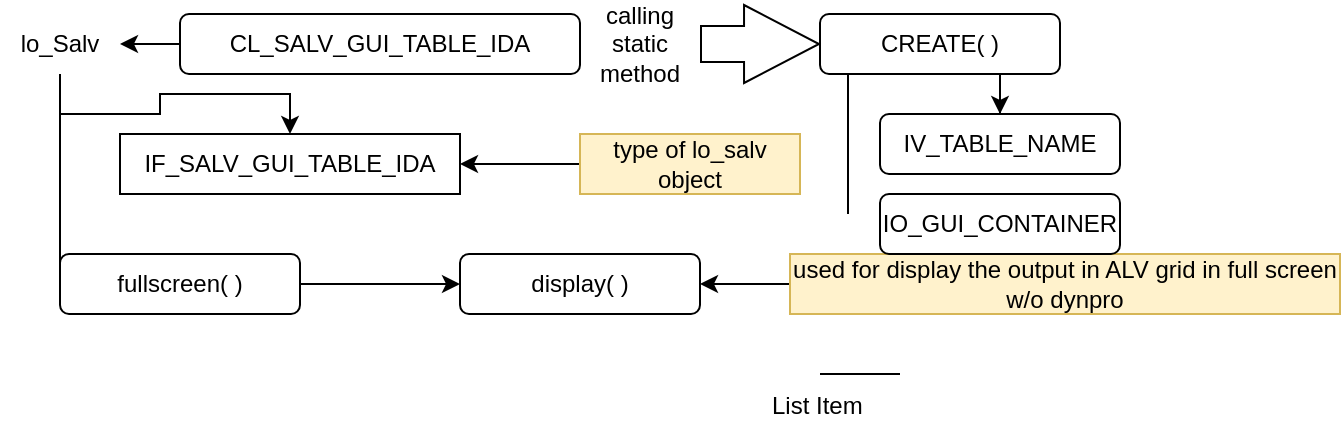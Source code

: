 <mxfile version="15.7.3" type="github"><diagram id="lVJFlKijpHYaryGFBIJL" name="Page-1"><mxGraphModel dx="868" dy="450" grid="1" gridSize="10" guides="1" tooltips="1" connect="1" arrows="1" fold="1" page="1" pageScale="1" pageWidth="850" pageHeight="1100" math="0" shadow="0"><root><mxCell id="0"/><mxCell id="1" parent="0"/><mxCell id="LoZQNVLKwPLqQVvthX5p-10" value="" style="edgeStyle=orthogonalEdgeStyle;rounded=0;orthogonalLoop=1;jettySize=auto;html=1;" parent="1" source="LoZQNVLKwPLqQVvthX5p-1" target="LoZQNVLKwPLqQVvthX5p-9" edge="1"><mxGeometry relative="1" as="geometry"/></mxCell><mxCell id="LoZQNVLKwPLqQVvthX5p-1" value="CL_SALV_GUI_TABLE_IDA" style="rounded=1;whiteSpace=wrap;html=1;" parent="1" vertex="1"><mxGeometry x="90" y="30" width="200" height="30" as="geometry"/></mxCell><mxCell id="LoZQNVLKwPLqQVvthX5p-8" value="" style="edgeStyle=orthogonalEdgeStyle;rounded=0;orthogonalLoop=1;jettySize=auto;html=1;exitX=0.75;exitY=1;exitDx=0;exitDy=0;" parent="1" source="LoZQNVLKwPLqQVvthX5p-2" target="LoZQNVLKwPLqQVvthX5p-7" edge="1"><mxGeometry relative="1" as="geometry"><mxPoint x="500" as="sourcePoint"/></mxGeometry></mxCell><mxCell id="LoZQNVLKwPLqQVvthX5p-2" value="CREATE( )" style="whiteSpace=wrap;html=1;rounded=1;" parent="1" vertex="1"><mxGeometry x="410" y="30" width="120" height="30" as="geometry"/></mxCell><mxCell id="LoZQNVLKwPLqQVvthX5p-4" value="" style="shape=flexArrow;endArrow=classic;html=1;rounded=0;endWidth=20;endSize=12.16;width=18;entryX=0;entryY=0.5;entryDx=0;entryDy=0;startArrow=none;" parent="1" source="LoZQNVLKwPLqQVvthX5p-5" target="LoZQNVLKwPLqQVvthX5p-2" edge="1"><mxGeometry width="50" height="50" relative="1" as="geometry"><mxPoint x="290" y="44.5" as="sourcePoint"/><mxPoint x="380" y="44.5" as="targetPoint"/><Array as="points"><mxPoint x="350" y="45"/></Array></mxGeometry></mxCell><mxCell id="LoZQNVLKwPLqQVvthX5p-5" value="calling static method" style="text;html=1;strokeColor=none;fillColor=none;align=center;verticalAlign=middle;whiteSpace=wrap;rounded=0;" parent="1" vertex="1"><mxGeometry x="290" y="30" width="60" height="30" as="geometry"/></mxCell><mxCell id="LoZQNVLKwPLqQVvthX5p-6" value="" style="shape=flexArrow;endArrow=none;html=1;rounded=0;endWidth=20;endSize=12.16;width=18;entryX=0;entryY=0.5;entryDx=0;entryDy=0;" parent="1" target="LoZQNVLKwPLqQVvthX5p-5" edge="1"><mxGeometry width="50" height="50" relative="1" as="geometry"><mxPoint x="290" y="44.5" as="sourcePoint"/><mxPoint x="410" y="45" as="targetPoint"/><Array as="points"/></mxGeometry></mxCell><mxCell id="LoZQNVLKwPLqQVvthX5p-7" value="IV_TABLE_NAME" style="whiteSpace=wrap;html=1;rounded=1;" parent="1" vertex="1"><mxGeometry x="440" y="80" width="120" height="30" as="geometry"/></mxCell><mxCell id="LoZQNVLKwPLqQVvthX5p-12" value="" style="edgeStyle=orthogonalEdgeStyle;rounded=0;orthogonalLoop=1;jettySize=auto;html=1;" parent="1" source="LoZQNVLKwPLqQVvthX5p-9" target="LoZQNVLKwPLqQVvthX5p-11" edge="1"><mxGeometry relative="1" as="geometry"/></mxCell><mxCell id="LoZQNVLKwPLqQVvthX5p-9" value="lo_Salv" style="text;html=1;strokeColor=none;fillColor=none;align=center;verticalAlign=middle;whiteSpace=wrap;rounded=0;" parent="1" vertex="1"><mxGeometry y="30" width="60" height="30" as="geometry"/></mxCell><mxCell id="LoZQNVLKwPLqQVvthX5p-11" value="IF_SALV_GUI_TABLE_IDA" style="whiteSpace=wrap;html=1;" parent="1" vertex="1"><mxGeometry x="60" y="90" width="170" height="30" as="geometry"/></mxCell><mxCell id="LoZQNVLKwPLqQVvthX5p-16" value="" style="edgeStyle=orthogonalEdgeStyle;rounded=0;orthogonalLoop=1;jettySize=auto;html=1;" parent="1" source="LoZQNVLKwPLqQVvthX5p-13" target="LoZQNVLKwPLqQVvthX5p-15" edge="1"><mxGeometry relative="1" as="geometry"/></mxCell><mxCell id="LoZQNVLKwPLqQVvthX5p-13" value="fullscreen( )" style="rounded=1;whiteSpace=wrap;html=1;" parent="1" vertex="1"><mxGeometry x="30" y="150" width="120" height="30" as="geometry"/></mxCell><mxCell id="LoZQNVLKwPLqQVvthX5p-14" value="" style="endArrow=none;html=1;rounded=0;exitX=0;exitY=0.25;exitDx=0;exitDy=0;" parent="1" source="LoZQNVLKwPLqQVvthX5p-13" edge="1"><mxGeometry width="50" height="50" relative="1" as="geometry"><mxPoint x="30" y="125" as="sourcePoint"/><mxPoint x="30" y="65" as="targetPoint"/></mxGeometry></mxCell><mxCell id="LoZQNVLKwPLqQVvthX5p-15" value="display( )" style="rounded=1;whiteSpace=wrap;html=1;" parent="1" vertex="1"><mxGeometry x="230" y="150" width="120" height="30" as="geometry"/></mxCell><mxCell id="LoZQNVLKwPLqQVvthX5p-18" value="" style="edgeStyle=orthogonalEdgeStyle;rounded=0;orthogonalLoop=1;jettySize=auto;html=1;" parent="1" source="LoZQNVLKwPLqQVvthX5p-17" target="LoZQNVLKwPLqQVvthX5p-15" edge="1"><mxGeometry relative="1" as="geometry"/></mxCell><mxCell id="LoZQNVLKwPLqQVvthX5p-17" value="used for display the output in ALV grid in full screen w/o dynpro" style="text;html=1;strokeColor=#d6b656;fillColor=#fff2cc;align=center;verticalAlign=middle;whiteSpace=wrap;rounded=0;" parent="1" vertex="1"><mxGeometry x="395" y="150" width="275" height="30" as="geometry"/></mxCell><mxCell id="LoZQNVLKwPLqQVvthX5p-20" value="" style="edgeStyle=orthogonalEdgeStyle;rounded=0;orthogonalLoop=1;jettySize=auto;html=1;" parent="1" source="LoZQNVLKwPLqQVvthX5p-19" target="LoZQNVLKwPLqQVvthX5p-11" edge="1"><mxGeometry relative="1" as="geometry"/></mxCell><mxCell id="LoZQNVLKwPLqQVvthX5p-19" value="type of lo_salv object" style="text;html=1;strokeColor=#d6b656;fillColor=#fff2cc;align=center;verticalAlign=middle;whiteSpace=wrap;rounded=0;" parent="1" vertex="1"><mxGeometry x="290" y="90" width="110" height="30" as="geometry"/></mxCell><mxCell id="_BestwKjgBzcBaSGlR4n-1" value="IO_GUI_CONTAINER" style="whiteSpace=wrap;html=1;rounded=1;" vertex="1" parent="1"><mxGeometry x="440" y="120" width="120" height="30" as="geometry"/></mxCell><mxCell id="_BestwKjgBzcBaSGlR4n-2" value="" style="endArrow=none;html=1;rounded=0;" edge="1" parent="1"><mxGeometry width="50" height="50" relative="1" as="geometry"><mxPoint x="424" y="130" as="sourcePoint"/><mxPoint x="424" y="60" as="targetPoint"/></mxGeometry></mxCell><mxCell id="_BestwKjgBzcBaSGlR4n-4" value="" style="endArrow=none;html=1;rounded=0;" edge="1" parent="1"><mxGeometry width="50" height="50" relative="1" as="geometry"><mxPoint x="410" y="210" as="sourcePoint"/><mxPoint x="450" y="210" as="targetPoint"/></mxGeometry></mxCell><mxCell id="_BestwKjgBzcBaSGlR4n-5" value="List Item" style="text;strokeColor=none;fillColor=none;align=left;verticalAlign=middle;spacingLeft=4;spacingRight=4;overflow=hidden;points=[[0,0.5],[1,0.5]];portConstraint=eastwest;rotatable=0;" vertex="1" parent="1"><mxGeometry x="380" y="210" width="80" height="30" as="geometry"/></mxCell></root></mxGraphModel></diagram></mxfile>